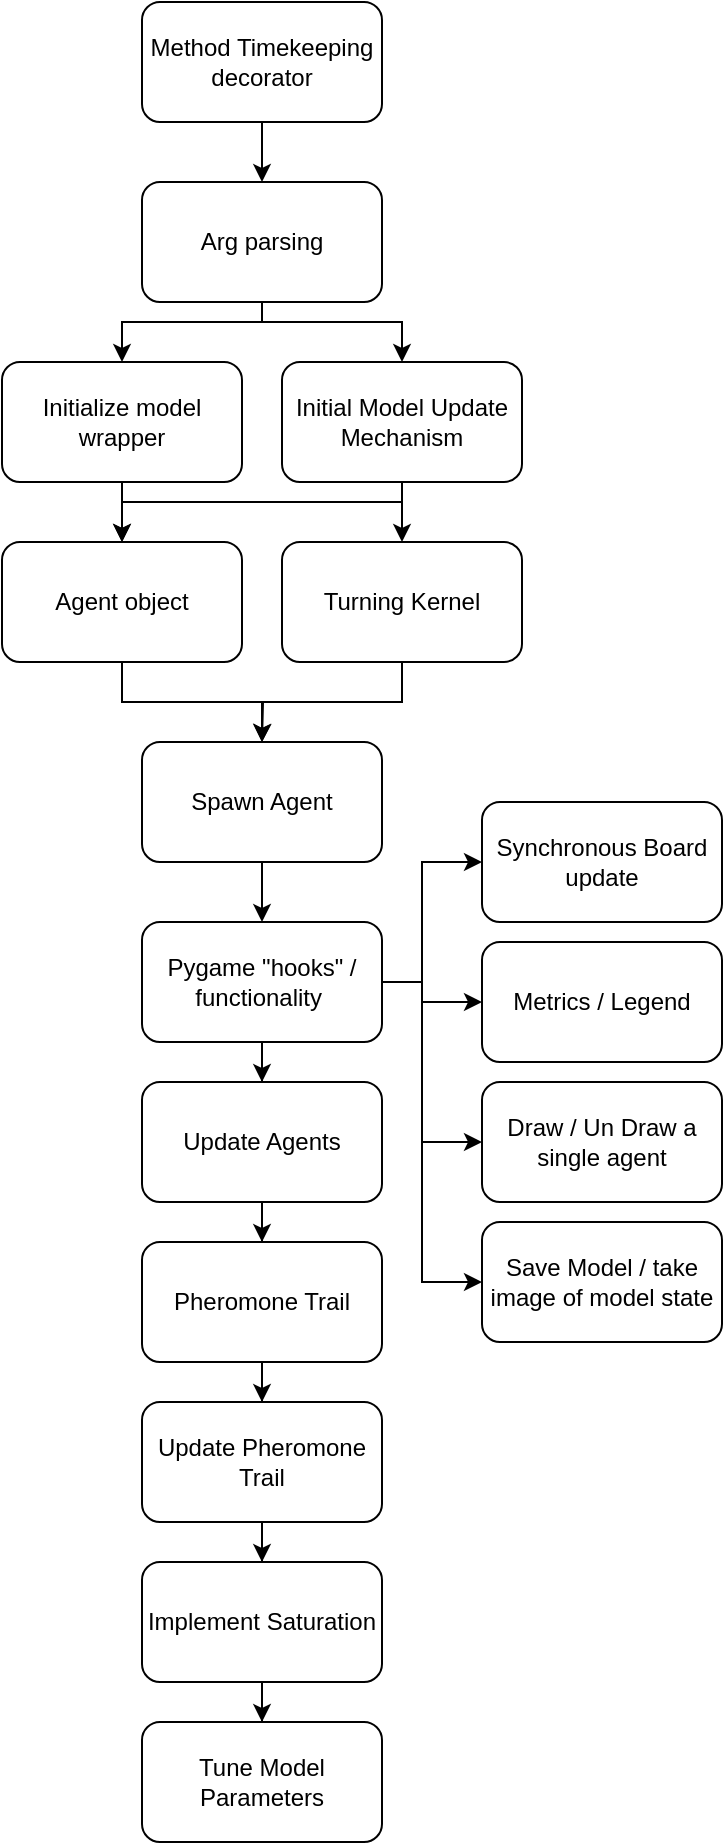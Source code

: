 <mxfile version="21.6.1" type="device">
  <diagram name="Page-1" id="tupzNNv7BYS3KU02fz4d">
    <mxGraphModel dx="954" dy="518" grid="1" gridSize="10" guides="1" tooltips="1" connect="1" arrows="1" fold="1" page="1" pageScale="1" pageWidth="850" pageHeight="1100" math="0" shadow="0">
      <root>
        <mxCell id="0" />
        <mxCell id="1" parent="0" />
        <mxCell id="2eUnPxBwoC6McWzo7ieI-26" style="edgeStyle=orthogonalEdgeStyle;rounded=0;orthogonalLoop=1;jettySize=auto;html=1;entryX=0.5;entryY=0;entryDx=0;entryDy=0;" edge="1" parent="1" source="2eUnPxBwoC6McWzo7ieI-2" target="2eUnPxBwoC6McWzo7ieI-18">
          <mxGeometry relative="1" as="geometry">
            <Array as="points">
              <mxPoint x="160" y="170" />
              <mxPoint x="230" y="170" />
            </Array>
          </mxGeometry>
        </mxCell>
        <mxCell id="2eUnPxBwoC6McWzo7ieI-27" style="edgeStyle=orthogonalEdgeStyle;rounded=0;orthogonalLoop=1;jettySize=auto;html=1;entryX=0.5;entryY=0;entryDx=0;entryDy=0;" edge="1" parent="1" source="2eUnPxBwoC6McWzo7ieI-2" target="2eUnPxBwoC6McWzo7ieI-3">
          <mxGeometry relative="1" as="geometry">
            <Array as="points">
              <mxPoint x="160" y="170" />
              <mxPoint x="90" y="170" />
            </Array>
          </mxGeometry>
        </mxCell>
        <mxCell id="2eUnPxBwoC6McWzo7ieI-2" value="Arg parsing" style="rounded=1;whiteSpace=wrap;html=1;" vertex="1" parent="1">
          <mxGeometry x="100" y="100" width="120" height="60" as="geometry" />
        </mxCell>
        <mxCell id="2eUnPxBwoC6McWzo7ieI-36" value="" style="edgeStyle=orthogonalEdgeStyle;rounded=0;orthogonalLoop=1;jettySize=auto;html=1;" edge="1" parent="1" source="2eUnPxBwoC6McWzo7ieI-3" target="2eUnPxBwoC6McWzo7ieI-4">
          <mxGeometry relative="1" as="geometry" />
        </mxCell>
        <mxCell id="2eUnPxBwoC6McWzo7ieI-3" value="Initialize model wrapper" style="rounded=1;whiteSpace=wrap;html=1;" vertex="1" parent="1">
          <mxGeometry x="30" y="190" width="120" height="60" as="geometry" />
        </mxCell>
        <mxCell id="2eUnPxBwoC6McWzo7ieI-38" style="edgeStyle=orthogonalEdgeStyle;rounded=0;orthogonalLoop=1;jettySize=auto;html=1;entryX=0.5;entryY=0;entryDx=0;entryDy=0;" edge="1" parent="1" source="2eUnPxBwoC6McWzo7ieI-4" target="2eUnPxBwoC6McWzo7ieI-5">
          <mxGeometry relative="1" as="geometry" />
        </mxCell>
        <mxCell id="2eUnPxBwoC6McWzo7ieI-4" value="Agent object" style="rounded=1;whiteSpace=wrap;html=1;" vertex="1" parent="1">
          <mxGeometry x="30" y="280" width="120" height="60" as="geometry" />
        </mxCell>
        <mxCell id="2eUnPxBwoC6McWzo7ieI-40" style="edgeStyle=orthogonalEdgeStyle;rounded=0;orthogonalLoop=1;jettySize=auto;html=1;entryX=0.5;entryY=0;entryDx=0;entryDy=0;" edge="1" parent="1" source="2eUnPxBwoC6McWzo7ieI-5" target="2eUnPxBwoC6McWzo7ieI-10">
          <mxGeometry relative="1" as="geometry" />
        </mxCell>
        <mxCell id="2eUnPxBwoC6McWzo7ieI-5" value="Spawn Agent" style="rounded=1;whiteSpace=wrap;html=1;" vertex="1" parent="1">
          <mxGeometry x="100" y="380" width="120" height="60" as="geometry" />
        </mxCell>
        <mxCell id="2eUnPxBwoC6McWzo7ieI-6" value="" style="edgeStyle=orthogonalEdgeStyle;rounded=0;orthogonalLoop=1;jettySize=auto;html=1;exitX=1;exitY=0.5;exitDx=0;exitDy=0;entryX=0;entryY=0.5;entryDx=0;entryDy=0;" edge="1" parent="1" source="2eUnPxBwoC6McWzo7ieI-10" target="2eUnPxBwoC6McWzo7ieI-15">
          <mxGeometry relative="1" as="geometry">
            <Array as="points">
              <mxPoint x="240" y="500" />
              <mxPoint x="240" y="440" />
            </Array>
            <mxPoint x="221" y="500" as="sourcePoint" />
            <mxPoint x="271" y="440" as="targetPoint" />
          </mxGeometry>
        </mxCell>
        <mxCell id="2eUnPxBwoC6McWzo7ieI-7" value="" style="edgeStyle=orthogonalEdgeStyle;rounded=0;orthogonalLoop=1;jettySize=auto;html=1;entryX=0;entryY=0.5;entryDx=0;entryDy=0;" edge="1" parent="1" source="2eUnPxBwoC6McWzo7ieI-10" target="2eUnPxBwoC6McWzo7ieI-16">
          <mxGeometry relative="1" as="geometry">
            <Array as="points">
              <mxPoint x="240" y="500" />
              <mxPoint x="240" y="580" />
            </Array>
          </mxGeometry>
        </mxCell>
        <mxCell id="2eUnPxBwoC6McWzo7ieI-8" value="" style="edgeStyle=orthogonalEdgeStyle;rounded=0;orthogonalLoop=1;jettySize=auto;html=1;" edge="1" parent="1" source="2eUnPxBwoC6McWzo7ieI-10" target="2eUnPxBwoC6McWzo7ieI-17">
          <mxGeometry relative="1" as="geometry">
            <Array as="points">
              <mxPoint x="240" y="500" />
              <mxPoint x="240" y="510" />
            </Array>
          </mxGeometry>
        </mxCell>
        <mxCell id="2eUnPxBwoC6McWzo7ieI-9" style="edgeStyle=orthogonalEdgeStyle;rounded=0;orthogonalLoop=1;jettySize=auto;html=1;entryX=0;entryY=0.5;entryDx=0;entryDy=0;" edge="1" parent="1" source="2eUnPxBwoC6McWzo7ieI-10" target="2eUnPxBwoC6McWzo7ieI-21">
          <mxGeometry relative="1" as="geometry">
            <Array as="points">
              <mxPoint x="240" y="500" />
              <mxPoint x="240" y="650" />
            </Array>
          </mxGeometry>
        </mxCell>
        <mxCell id="2eUnPxBwoC6McWzo7ieI-41" value="" style="edgeStyle=orthogonalEdgeStyle;rounded=0;orthogonalLoop=1;jettySize=auto;html=1;entryX=0.5;entryY=0;entryDx=0;entryDy=0;" edge="1" parent="1" source="2eUnPxBwoC6McWzo7ieI-10" target="2eUnPxBwoC6McWzo7ieI-11">
          <mxGeometry relative="1" as="geometry" />
        </mxCell>
        <mxCell id="2eUnPxBwoC6McWzo7ieI-10" value="Pygame &quot;hooks&quot; / functionality&amp;nbsp;" style="rounded=1;whiteSpace=wrap;html=1;" vertex="1" parent="1">
          <mxGeometry x="100" y="470" width="120" height="60" as="geometry" />
        </mxCell>
        <mxCell id="2eUnPxBwoC6McWzo7ieI-42" style="edgeStyle=orthogonalEdgeStyle;rounded=0;orthogonalLoop=1;jettySize=auto;html=1;entryX=0.5;entryY=0;entryDx=0;entryDy=0;" edge="1" parent="1" source="2eUnPxBwoC6McWzo7ieI-11" target="2eUnPxBwoC6McWzo7ieI-12">
          <mxGeometry relative="1" as="geometry" />
        </mxCell>
        <mxCell id="2eUnPxBwoC6McWzo7ieI-11" value="Update Agents" style="rounded=1;whiteSpace=wrap;html=1;" vertex="1" parent="1">
          <mxGeometry x="100" y="550" width="120" height="60" as="geometry" />
        </mxCell>
        <mxCell id="2eUnPxBwoC6McWzo7ieI-43" style="edgeStyle=orthogonalEdgeStyle;rounded=0;orthogonalLoop=1;jettySize=auto;html=1;" edge="1" parent="1" source="2eUnPxBwoC6McWzo7ieI-12" target="2eUnPxBwoC6McWzo7ieI-13">
          <mxGeometry relative="1" as="geometry" />
        </mxCell>
        <mxCell id="2eUnPxBwoC6McWzo7ieI-12" value="Pheromone Trail" style="rounded=1;whiteSpace=wrap;html=1;" vertex="1" parent="1">
          <mxGeometry x="100" y="630" width="120" height="60" as="geometry" />
        </mxCell>
        <mxCell id="2eUnPxBwoC6McWzo7ieI-44" style="edgeStyle=orthogonalEdgeStyle;rounded=0;orthogonalLoop=1;jettySize=auto;html=1;entryX=0.5;entryY=0;entryDx=0;entryDy=0;" edge="1" parent="1" source="2eUnPxBwoC6McWzo7ieI-13" target="2eUnPxBwoC6McWzo7ieI-19">
          <mxGeometry relative="1" as="geometry" />
        </mxCell>
        <mxCell id="2eUnPxBwoC6McWzo7ieI-13" value="Update Pheromone Trail" style="rounded=1;whiteSpace=wrap;html=1;" vertex="1" parent="1">
          <mxGeometry x="100" y="710" width="120" height="60" as="geometry" />
        </mxCell>
        <mxCell id="2eUnPxBwoC6McWzo7ieI-39" style="edgeStyle=orthogonalEdgeStyle;rounded=0;orthogonalLoop=1;jettySize=auto;html=1;exitX=0.5;exitY=1;exitDx=0;exitDy=0;" edge="1" parent="1" source="2eUnPxBwoC6McWzo7ieI-14">
          <mxGeometry relative="1" as="geometry">
            <mxPoint x="160" y="380" as="targetPoint" />
          </mxGeometry>
        </mxCell>
        <mxCell id="2eUnPxBwoC6McWzo7ieI-14" value="Turning Kernel" style="rounded=1;whiteSpace=wrap;html=1;" vertex="1" parent="1">
          <mxGeometry x="170" y="280" width="120" height="60" as="geometry" />
        </mxCell>
        <mxCell id="2eUnPxBwoC6McWzo7ieI-15" value="Synchronous Board update" style="whiteSpace=wrap;html=1;rounded=1;" vertex="1" parent="1">
          <mxGeometry x="270" y="410" width="120" height="60" as="geometry" />
        </mxCell>
        <mxCell id="2eUnPxBwoC6McWzo7ieI-16" value="Draw / Un Draw a single agent" style="whiteSpace=wrap;html=1;rounded=1;" vertex="1" parent="1">
          <mxGeometry x="270" y="550" width="120" height="60" as="geometry" />
        </mxCell>
        <mxCell id="2eUnPxBwoC6McWzo7ieI-17" value="Metrics / Legend" style="whiteSpace=wrap;html=1;rounded=1;" vertex="1" parent="1">
          <mxGeometry x="270" y="480" width="120" height="60" as="geometry" />
        </mxCell>
        <mxCell id="2eUnPxBwoC6McWzo7ieI-35" style="edgeStyle=orthogonalEdgeStyle;rounded=0;orthogonalLoop=1;jettySize=auto;html=1;" edge="1" parent="1" source="2eUnPxBwoC6McWzo7ieI-18" target="2eUnPxBwoC6McWzo7ieI-14">
          <mxGeometry relative="1" as="geometry" />
        </mxCell>
        <mxCell id="2eUnPxBwoC6McWzo7ieI-37" style="edgeStyle=orthogonalEdgeStyle;rounded=0;orthogonalLoop=1;jettySize=auto;html=1;exitX=0.5;exitY=1;exitDx=0;exitDy=0;" edge="1" parent="1" source="2eUnPxBwoC6McWzo7ieI-18" target="2eUnPxBwoC6McWzo7ieI-4">
          <mxGeometry relative="1" as="geometry">
            <Array as="points">
              <mxPoint x="230" y="260" />
              <mxPoint x="90" y="260" />
            </Array>
          </mxGeometry>
        </mxCell>
        <mxCell id="2eUnPxBwoC6McWzo7ieI-18" value="Initial Model Update Mechanism" style="rounded=1;whiteSpace=wrap;html=1;" vertex="1" parent="1">
          <mxGeometry x="170" y="190" width="120" height="60" as="geometry" />
        </mxCell>
        <mxCell id="2eUnPxBwoC6McWzo7ieI-45" style="edgeStyle=orthogonalEdgeStyle;rounded=0;orthogonalLoop=1;jettySize=auto;html=1;" edge="1" parent="1" source="2eUnPxBwoC6McWzo7ieI-19" target="2eUnPxBwoC6McWzo7ieI-22">
          <mxGeometry relative="1" as="geometry" />
        </mxCell>
        <mxCell id="2eUnPxBwoC6McWzo7ieI-19" value="Implement Saturation" style="rounded=1;whiteSpace=wrap;html=1;" vertex="1" parent="1">
          <mxGeometry x="100" y="790" width="120" height="60" as="geometry" />
        </mxCell>
        <mxCell id="2eUnPxBwoC6McWzo7ieI-25" value="" style="edgeStyle=orthogonalEdgeStyle;rounded=0;orthogonalLoop=1;jettySize=auto;html=1;" edge="1" parent="1" source="2eUnPxBwoC6McWzo7ieI-20">
          <mxGeometry relative="1" as="geometry">
            <mxPoint x="160" y="100" as="targetPoint" />
          </mxGeometry>
        </mxCell>
        <mxCell id="2eUnPxBwoC6McWzo7ieI-20" value="Method Timekeeping decorator" style="rounded=1;whiteSpace=wrap;html=1;" vertex="1" parent="1">
          <mxGeometry x="100" y="10" width="120" height="60" as="geometry" />
        </mxCell>
        <mxCell id="2eUnPxBwoC6McWzo7ieI-21" value="Save Model / take image of model state" style="rounded=1;whiteSpace=wrap;html=1;" vertex="1" parent="1">
          <mxGeometry x="270" y="620" width="120" height="60" as="geometry" />
        </mxCell>
        <mxCell id="2eUnPxBwoC6McWzo7ieI-22" value="Tune Model Parameters" style="rounded=1;whiteSpace=wrap;html=1;" vertex="1" parent="1">
          <mxGeometry x="100" y="870" width="120" height="60" as="geometry" />
        </mxCell>
      </root>
    </mxGraphModel>
  </diagram>
</mxfile>
